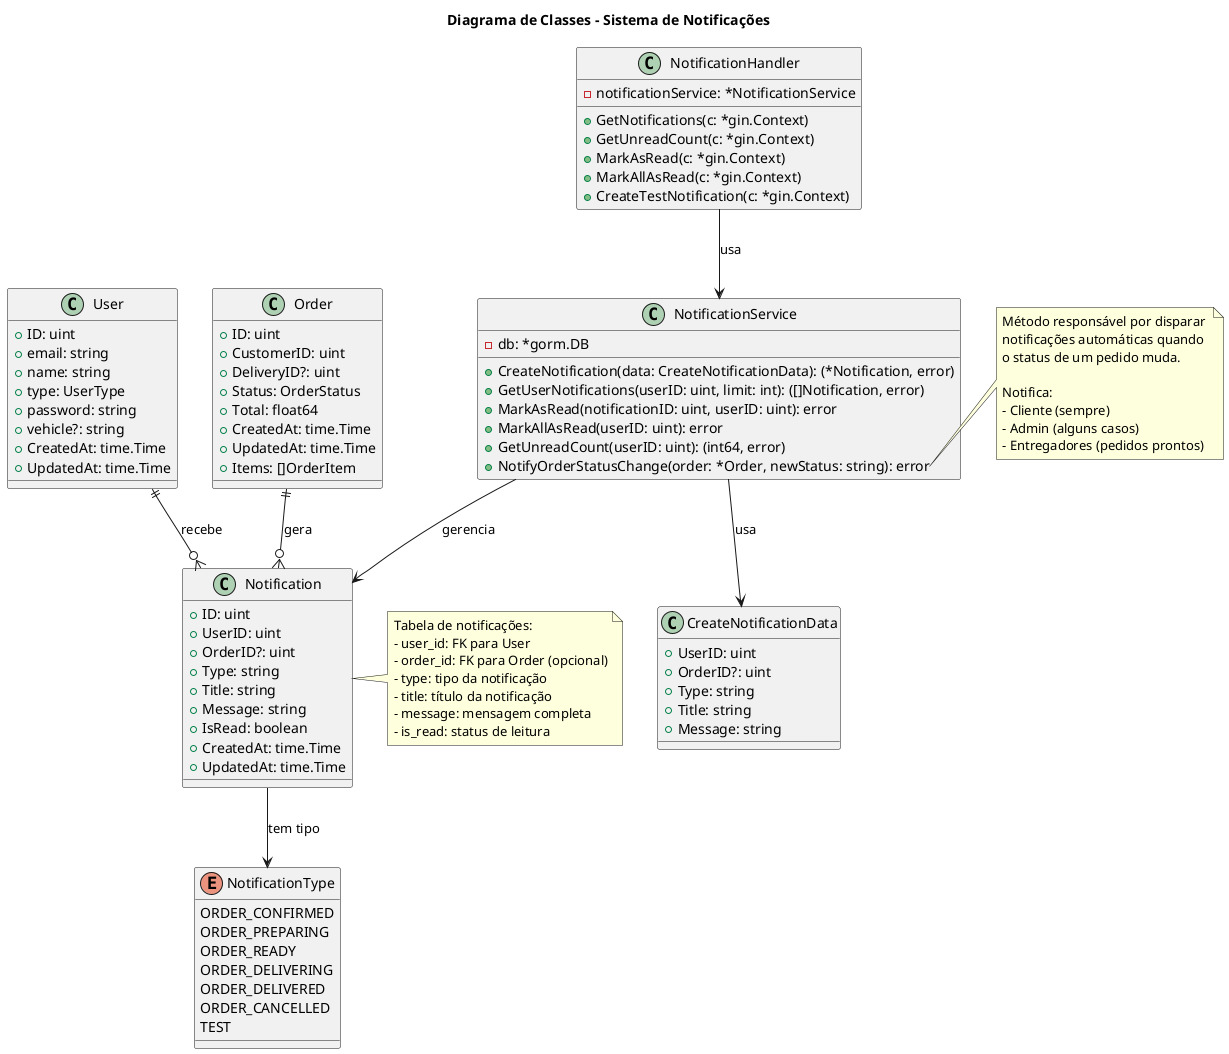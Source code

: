 @startuml notificacoes_diagrama_classe
title Diagrama de Classes - Sistema de Notificações

class User {
  +ID: uint
  +email: string
  +name: string
  +type: UserType
  +password: string
  +vehicle?: string
  +CreatedAt: time.Time
  +UpdatedAt: time.Time
}

class Order {
  +ID: uint
  +CustomerID: uint
  +DeliveryID?: uint
  +Status: OrderStatus
  +Total: float64
  +CreatedAt: time.Time
  +UpdatedAt: time.Time
  +Items: []OrderItem
}

class Notification {
  +ID: uint
  +UserID: uint
  +OrderID?: uint
  +Type: string
  +Title: string
  +Message: string
  +IsRead: boolean
  +CreatedAt: time.Time
  +UpdatedAt: time.Time
}

class NotificationService {
  -db: *gorm.DB
  +CreateNotification(data: CreateNotificationData): (*Notification, error)
  +GetUserNotifications(userID: uint, limit: int): ([]Notification, error)
  +MarkAsRead(notificationID: uint, userID: uint): error
  +MarkAllAsRead(userID: uint): error
  +GetUnreadCount(userID: uint): (int64, error)
  +NotifyOrderStatusChange(order: *Order, newStatus: string): error
}

class NotificationHandler {
  -notificationService: *NotificationService
  +GetNotifications(c: *gin.Context)
  +GetUnreadCount(c: *gin.Context)
  +MarkAsRead(c: *gin.Context)
  +MarkAllAsRead(c: *gin.Context)
  +CreateTestNotification(c: *gin.Context)
}

class CreateNotificationData {
  +UserID: uint
  +OrderID?: uint
  +Type: string
  +Title: string
  +Message: string
}

enum NotificationType {
  ORDER_CONFIRMED
  ORDER_PREPARING
  ORDER_READY
  ORDER_DELIVERING
  ORDER_DELIVERED
  ORDER_CANCELLED
  TEST
}

' Relacionamentos
User ||--o{ Notification : "recebe"
Order ||--o{ Notification : "gera"
NotificationService --> Notification : "gerencia"
NotificationHandler --> NotificationService : "usa"
NotificationService --> CreateNotificationData : "usa"
Notification --> NotificationType : "tem tipo"

' Notas
note right of NotificationService::NotifyOrderStatusChange
  Método responsável por disparar 
  notificações automáticas quando
  o status de um pedido muda.
  
  Notifica:
  - Cliente (sempre)
  - Admin (alguns casos)
  - Entregadores (pedidos prontos)
end note

note right of Notification
  Tabela de notificações:
  - user_id: FK para User
  - order_id: FK para Order (opcional)
  - type: tipo da notificação
  - title: título da notificação
  - message: mensagem completa
  - is_read: status de leitura
end note

@enduml
